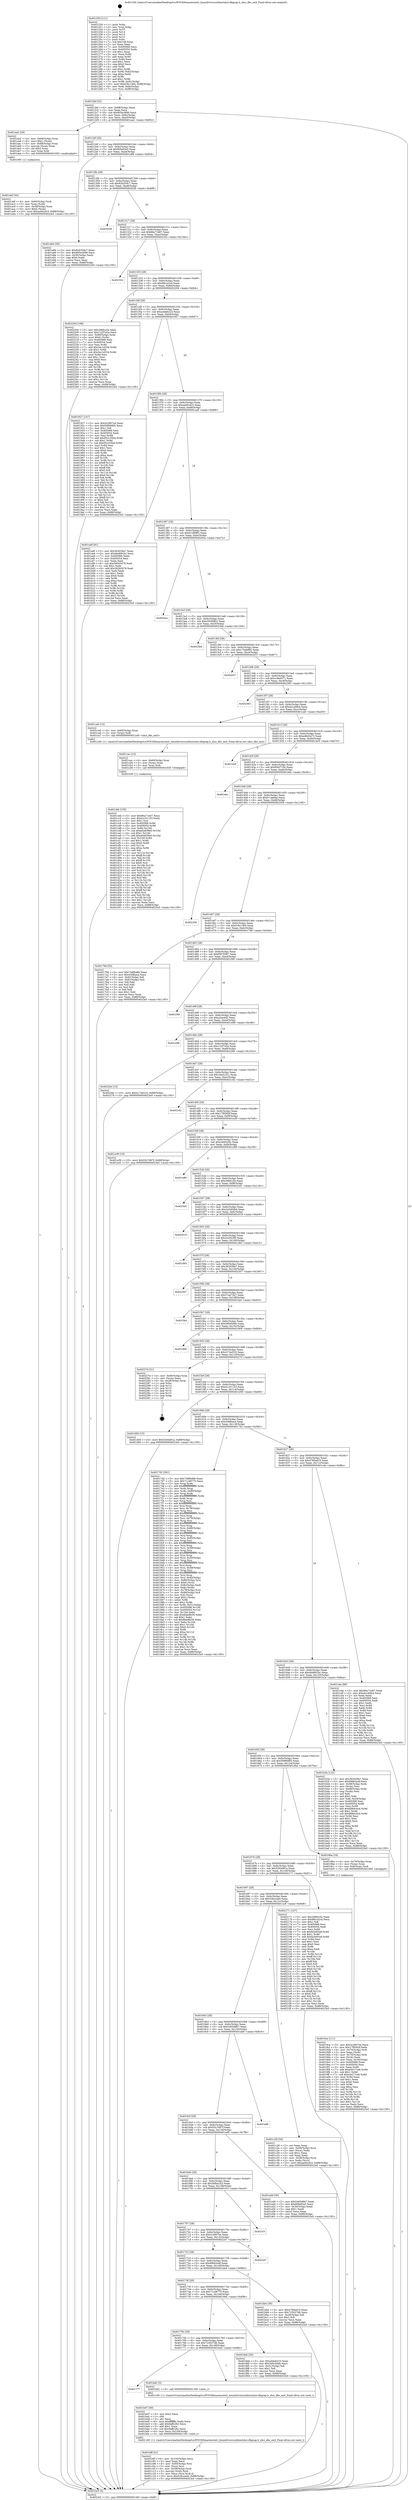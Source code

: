 digraph "0x401250" {
  label = "0x401250 (/mnt/c/Users/mathe/Desktop/tcc/POCII/binaries/extr_linuxdriversusbhostxhci-dbgcap.h_xhci_dbc_exit_Final-ollvm.out::main(0))"
  labelloc = "t"
  node[shape=record]

  Entry [label="",width=0.3,height=0.3,shape=circle,fillcolor=black,style=filled]
  "0x4012bf" [label="{
     0x4012bf [32]\l
     | [instrs]\l
     &nbsp;&nbsp;0x4012bf \<+6\>: mov -0x88(%rbp),%eax\l
     &nbsp;&nbsp;0x4012c5 \<+2\>: mov %eax,%ecx\l
     &nbsp;&nbsp;0x4012c7 \<+6\>: sub $0x805e3699,%ecx\l
     &nbsp;&nbsp;0x4012cd \<+6\>: mov %eax,-0x9c(%rbp)\l
     &nbsp;&nbsp;0x4012d3 \<+6\>: mov %ecx,-0xa0(%rbp)\l
     &nbsp;&nbsp;0x4012d9 \<+6\>: je 0000000000401aa2 \<main+0x852\>\l
  }"]
  "0x401aa2" [label="{
     0x401aa2 [29]\l
     | [instrs]\l
     &nbsp;&nbsp;0x401aa2 \<+4\>: mov -0x68(%rbp),%rax\l
     &nbsp;&nbsp;0x401aa6 \<+6\>: movl $0x1,(%rax)\l
     &nbsp;&nbsp;0x401aac \<+4\>: mov -0x68(%rbp),%rax\l
     &nbsp;&nbsp;0x401ab0 \<+3\>: movslq (%rax),%rax\l
     &nbsp;&nbsp;0x401ab3 \<+4\>: shl $0x2,%rax\l
     &nbsp;&nbsp;0x401ab7 \<+3\>: mov %rax,%rdi\l
     &nbsp;&nbsp;0x401aba \<+5\>: call 0000000000401050 \<malloc@plt\>\l
     | [calls]\l
     &nbsp;&nbsp;0x401050 \{1\} (unknown)\l
  }"]
  "0x4012df" [label="{
     0x4012df [28]\l
     | [instrs]\l
     &nbsp;&nbsp;0x4012df \<+5\>: jmp 00000000004012e4 \<main+0x94\>\l
     &nbsp;&nbsp;0x4012e4 \<+6\>: mov -0x9c(%rbp),%eax\l
     &nbsp;&nbsp;0x4012ea \<+5\>: sub $0x80fa82a5,%eax\l
     &nbsp;&nbsp;0x4012ef \<+6\>: mov %eax,-0xa4(%rbp)\l
     &nbsp;&nbsp;0x4012f5 \<+6\>: je 0000000000401a84 \<main+0x834\>\l
  }"]
  Exit [label="",width=0.3,height=0.3,shape=circle,fillcolor=black,style=filled,peripheries=2]
  "0x401a84" [label="{
     0x401a84 [30]\l
     | [instrs]\l
     &nbsp;&nbsp;0x401a84 \<+5\>: mov $0x82b354c7,%eax\l
     &nbsp;&nbsp;0x401a89 \<+5\>: mov $0x805e3699,%ecx\l
     &nbsp;&nbsp;0x401a8e \<+3\>: mov -0x30(%rbp),%edx\l
     &nbsp;&nbsp;0x401a91 \<+3\>: cmp $0x0,%edx\l
     &nbsp;&nbsp;0x401a94 \<+3\>: cmove %ecx,%eax\l
     &nbsp;&nbsp;0x401a97 \<+6\>: mov %eax,-0x88(%rbp)\l
     &nbsp;&nbsp;0x401a9d \<+5\>: jmp 00000000004023e5 \<main+0x1195\>\l
  }"]
  "0x4012fb" [label="{
     0x4012fb [28]\l
     | [instrs]\l
     &nbsp;&nbsp;0x4012fb \<+5\>: jmp 0000000000401300 \<main+0xb0\>\l
     &nbsp;&nbsp;0x401300 \<+6\>: mov -0x9c(%rbp),%eax\l
     &nbsp;&nbsp;0x401306 \<+5\>: sub $0x82b354c7,%eax\l
     &nbsp;&nbsp;0x40130b \<+6\>: mov %eax,-0xa8(%rbp)\l
     &nbsp;&nbsp;0x401311 \<+6\>: je 0000000000402028 \<main+0xdd8\>\l
  }"]
  "0x401cbb" [label="{
     0x401cbb [155]\l
     | [instrs]\l
     &nbsp;&nbsp;0x401cbb \<+5\>: mov $0x86a71b67,%ecx\l
     &nbsp;&nbsp;0x401cc0 \<+5\>: mov $0x41c51153,%edx\l
     &nbsp;&nbsp;0x401cc5 \<+3\>: mov $0x1,%sil\l
     &nbsp;&nbsp;0x401cc8 \<+8\>: mov 0x405068,%r8d\l
     &nbsp;&nbsp;0x401cd0 \<+8\>: mov 0x405054,%r9d\l
     &nbsp;&nbsp;0x401cd8 \<+3\>: mov %r8d,%r10d\l
     &nbsp;&nbsp;0x401cdb \<+7\>: sub $0xa0a839e0,%r10d\l
     &nbsp;&nbsp;0x401ce2 \<+4\>: sub $0x1,%r10d\l
     &nbsp;&nbsp;0x401ce6 \<+7\>: add $0xa0a839e0,%r10d\l
     &nbsp;&nbsp;0x401ced \<+4\>: imul %r10d,%r8d\l
     &nbsp;&nbsp;0x401cf1 \<+4\>: and $0x1,%r8d\l
     &nbsp;&nbsp;0x401cf5 \<+4\>: cmp $0x0,%r8d\l
     &nbsp;&nbsp;0x401cf9 \<+4\>: sete %r11b\l
     &nbsp;&nbsp;0x401cfd \<+4\>: cmp $0xa,%r9d\l
     &nbsp;&nbsp;0x401d01 \<+3\>: setl %bl\l
     &nbsp;&nbsp;0x401d04 \<+3\>: mov %r11b,%r14b\l
     &nbsp;&nbsp;0x401d07 \<+4\>: xor $0xff,%r14b\l
     &nbsp;&nbsp;0x401d0b \<+3\>: mov %bl,%r15b\l
     &nbsp;&nbsp;0x401d0e \<+4\>: xor $0xff,%r15b\l
     &nbsp;&nbsp;0x401d12 \<+4\>: xor $0x0,%sil\l
     &nbsp;&nbsp;0x401d16 \<+3\>: mov %r14b,%r12b\l
     &nbsp;&nbsp;0x401d19 \<+4\>: and $0x0,%r12b\l
     &nbsp;&nbsp;0x401d1d \<+3\>: and %sil,%r11b\l
     &nbsp;&nbsp;0x401d20 \<+3\>: mov %r15b,%r13b\l
     &nbsp;&nbsp;0x401d23 \<+4\>: and $0x0,%r13b\l
     &nbsp;&nbsp;0x401d27 \<+3\>: and %sil,%bl\l
     &nbsp;&nbsp;0x401d2a \<+3\>: or %r11b,%r12b\l
     &nbsp;&nbsp;0x401d2d \<+3\>: or %bl,%r13b\l
     &nbsp;&nbsp;0x401d30 \<+3\>: xor %r13b,%r12b\l
     &nbsp;&nbsp;0x401d33 \<+3\>: or %r15b,%r14b\l
     &nbsp;&nbsp;0x401d36 \<+4\>: xor $0xff,%r14b\l
     &nbsp;&nbsp;0x401d3a \<+4\>: or $0x0,%sil\l
     &nbsp;&nbsp;0x401d3e \<+3\>: and %sil,%r14b\l
     &nbsp;&nbsp;0x401d41 \<+3\>: or %r14b,%r12b\l
     &nbsp;&nbsp;0x401d44 \<+4\>: test $0x1,%r12b\l
     &nbsp;&nbsp;0x401d48 \<+3\>: cmovne %edx,%ecx\l
     &nbsp;&nbsp;0x401d4b \<+6\>: mov %ecx,-0x88(%rbp)\l
     &nbsp;&nbsp;0x401d51 \<+5\>: jmp 00000000004023e5 \<main+0x1195\>\l
  }"]
  "0x402028" [label="{
     0x402028\l
  }", style=dashed]
  "0x401317" [label="{
     0x401317 [28]\l
     | [instrs]\l
     &nbsp;&nbsp;0x401317 \<+5\>: jmp 000000000040131c \<main+0xcc\>\l
     &nbsp;&nbsp;0x40131c \<+6\>: mov -0x9c(%rbp),%eax\l
     &nbsp;&nbsp;0x401322 \<+5\>: sub $0x86a71b67,%eax\l
     &nbsp;&nbsp;0x401327 \<+6\>: mov %eax,-0xac(%rbp)\l
     &nbsp;&nbsp;0x40132d \<+6\>: je 000000000040232c \<main+0x10dc\>\l
  }"]
  "0x401cac" [label="{
     0x401cac [15]\l
     | [instrs]\l
     &nbsp;&nbsp;0x401cac \<+4\>: mov -0x60(%rbp),%rax\l
     &nbsp;&nbsp;0x401cb0 \<+3\>: mov (%rax),%rax\l
     &nbsp;&nbsp;0x401cb3 \<+3\>: mov %rax,%rdi\l
     &nbsp;&nbsp;0x401cb6 \<+5\>: call 0000000000401030 \<free@plt\>\l
     | [calls]\l
     &nbsp;&nbsp;0x401030 \{1\} (unknown)\l
  }"]
  "0x40232c" [label="{
     0x40232c\l
  }", style=dashed]
  "0x401333" [label="{
     0x401333 [28]\l
     | [instrs]\l
     &nbsp;&nbsp;0x401333 \<+5\>: jmp 0000000000401338 \<main+0xe8\>\l
     &nbsp;&nbsp;0x401338 \<+6\>: mov -0x9c(%rbp),%eax\l
     &nbsp;&nbsp;0x40133e \<+5\>: sub $0x9fe1e2cd,%eax\l
     &nbsp;&nbsp;0x401343 \<+6\>: mov %eax,-0xb0(%rbp)\l
     &nbsp;&nbsp;0x401349 \<+6\>: je 0000000000402204 \<main+0xfb4\>\l
  }"]
  "0x401bff" [label="{
     0x401bff [41]\l
     | [instrs]\l
     &nbsp;&nbsp;0x401bff \<+6\>: mov -0x150(%rbp),%ecx\l
     &nbsp;&nbsp;0x401c05 \<+3\>: imul %eax,%ecx\l
     &nbsp;&nbsp;0x401c08 \<+4\>: mov -0x60(%rbp),%rsi\l
     &nbsp;&nbsp;0x401c0c \<+3\>: mov (%rsi),%rsi\l
     &nbsp;&nbsp;0x401c0f \<+4\>: mov -0x58(%rbp),%rdi\l
     &nbsp;&nbsp;0x401c13 \<+3\>: movslq (%rdi),%rdi\l
     &nbsp;&nbsp;0x401c16 \<+3\>: mov %ecx,(%rsi,%rdi,4)\l
     &nbsp;&nbsp;0x401c19 \<+10\>: movl $0x526cca44,-0x88(%rbp)\l
     &nbsp;&nbsp;0x401c23 \<+5\>: jmp 00000000004023e5 \<main+0x1195\>\l
  }"]
  "0x402204" [label="{
     0x402204 [106]\l
     | [instrs]\l
     &nbsp;&nbsp;0x402204 \<+5\>: mov $0x296fcc5e,%eax\l
     &nbsp;&nbsp;0x402209 \<+5\>: mov $0x122f7d2e,%ecx\l
     &nbsp;&nbsp;0x40220e \<+4\>: mov -0x80(%rbp),%rdx\l
     &nbsp;&nbsp;0x402212 \<+6\>: movl $0x0,(%rdx)\l
     &nbsp;&nbsp;0x402218 \<+7\>: mov 0x405068,%esi\l
     &nbsp;&nbsp;0x40221f \<+7\>: mov 0x405054,%edi\l
     &nbsp;&nbsp;0x402226 \<+3\>: mov %esi,%r8d\l
     &nbsp;&nbsp;0x402229 \<+7\>: add $0x3ec1d334,%r8d\l
     &nbsp;&nbsp;0x402230 \<+4\>: sub $0x1,%r8d\l
     &nbsp;&nbsp;0x402234 \<+7\>: sub $0x3ec1d334,%r8d\l
     &nbsp;&nbsp;0x40223b \<+4\>: imul %r8d,%esi\l
     &nbsp;&nbsp;0x40223f \<+3\>: and $0x1,%esi\l
     &nbsp;&nbsp;0x402242 \<+3\>: cmp $0x0,%esi\l
     &nbsp;&nbsp;0x402245 \<+4\>: sete %r9b\l
     &nbsp;&nbsp;0x402249 \<+3\>: cmp $0xa,%edi\l
     &nbsp;&nbsp;0x40224c \<+4\>: setl %r10b\l
     &nbsp;&nbsp;0x402250 \<+3\>: mov %r9b,%r11b\l
     &nbsp;&nbsp;0x402253 \<+3\>: and %r10b,%r11b\l
     &nbsp;&nbsp;0x402256 \<+3\>: xor %r10b,%r9b\l
     &nbsp;&nbsp;0x402259 \<+3\>: or %r9b,%r11b\l
     &nbsp;&nbsp;0x40225c \<+4\>: test $0x1,%r11b\l
     &nbsp;&nbsp;0x402260 \<+3\>: cmovne %ecx,%eax\l
     &nbsp;&nbsp;0x402263 \<+6\>: mov %eax,-0x88(%rbp)\l
     &nbsp;&nbsp;0x402269 \<+5\>: jmp 00000000004023e5 \<main+0x1195\>\l
  }"]
  "0x40134f" [label="{
     0x40134f [28]\l
     | [instrs]\l
     &nbsp;&nbsp;0x40134f \<+5\>: jmp 0000000000401354 \<main+0x104\>\l
     &nbsp;&nbsp;0x401354 \<+6\>: mov -0x9c(%rbp),%eax\l
     &nbsp;&nbsp;0x40135a \<+5\>: sub $0xa4deb223,%eax\l
     &nbsp;&nbsp;0x40135f \<+6\>: mov %eax,-0xb4(%rbp)\l
     &nbsp;&nbsp;0x401365 \<+6\>: je 0000000000401927 \<main+0x6d7\>\l
  }"]
  "0x401bd7" [label="{
     0x401bd7 [40]\l
     | [instrs]\l
     &nbsp;&nbsp;0x401bd7 \<+5\>: mov $0x2,%ecx\l
     &nbsp;&nbsp;0x401bdc \<+1\>: cltd\l
     &nbsp;&nbsp;0x401bdd \<+2\>: idiv %ecx\l
     &nbsp;&nbsp;0x401bdf \<+6\>: imul $0xfffffffe,%edx,%ecx\l
     &nbsp;&nbsp;0x401be5 \<+6\>: add $0x9affc262,%ecx\l
     &nbsp;&nbsp;0x401beb \<+3\>: add $0x1,%ecx\l
     &nbsp;&nbsp;0x401bee \<+6\>: sub $0x9affc262,%ecx\l
     &nbsp;&nbsp;0x401bf4 \<+6\>: mov %ecx,-0x150(%rbp)\l
     &nbsp;&nbsp;0x401bfa \<+5\>: call 0000000000401160 \<next_i\>\l
     | [calls]\l
     &nbsp;&nbsp;0x401160 \{1\} (/mnt/c/Users/mathe/Desktop/tcc/POCII/binaries/extr_linuxdriversusbhostxhci-dbgcap.h_xhci_dbc_exit_Final-ollvm.out::next_i)\l
  }"]
  "0x401927" [label="{
     0x401927 [147]\l
     | [instrs]\l
     &nbsp;&nbsp;0x401927 \<+5\>: mov $0x5c2807ee,%eax\l
     &nbsp;&nbsp;0x40192c \<+5\>: mov $0x50890f05,%ecx\l
     &nbsp;&nbsp;0x401931 \<+2\>: mov $0x1,%dl\l
     &nbsp;&nbsp;0x401933 \<+7\>: mov 0x405068,%esi\l
     &nbsp;&nbsp;0x40193a \<+7\>: mov 0x405054,%edi\l
     &nbsp;&nbsp;0x401941 \<+3\>: mov %esi,%r8d\l
     &nbsp;&nbsp;0x401944 \<+7\>: add $0x952c35bd,%r8d\l
     &nbsp;&nbsp;0x40194b \<+4\>: sub $0x1,%r8d\l
     &nbsp;&nbsp;0x40194f \<+7\>: sub $0x952c35bd,%r8d\l
     &nbsp;&nbsp;0x401956 \<+4\>: imul %r8d,%esi\l
     &nbsp;&nbsp;0x40195a \<+3\>: and $0x1,%esi\l
     &nbsp;&nbsp;0x40195d \<+3\>: cmp $0x0,%esi\l
     &nbsp;&nbsp;0x401960 \<+4\>: sete %r9b\l
     &nbsp;&nbsp;0x401964 \<+3\>: cmp $0xa,%edi\l
     &nbsp;&nbsp;0x401967 \<+4\>: setl %r10b\l
     &nbsp;&nbsp;0x40196b \<+3\>: mov %r9b,%r11b\l
     &nbsp;&nbsp;0x40196e \<+4\>: xor $0xff,%r11b\l
     &nbsp;&nbsp;0x401972 \<+3\>: mov %r10b,%bl\l
     &nbsp;&nbsp;0x401975 \<+3\>: xor $0xff,%bl\l
     &nbsp;&nbsp;0x401978 \<+3\>: xor $0x0,%dl\l
     &nbsp;&nbsp;0x40197b \<+3\>: mov %r11b,%r14b\l
     &nbsp;&nbsp;0x40197e \<+4\>: and $0x0,%r14b\l
     &nbsp;&nbsp;0x401982 \<+3\>: and %dl,%r9b\l
     &nbsp;&nbsp;0x401985 \<+3\>: mov %bl,%r15b\l
     &nbsp;&nbsp;0x401988 \<+4\>: and $0x0,%r15b\l
     &nbsp;&nbsp;0x40198c \<+3\>: and %dl,%r10b\l
     &nbsp;&nbsp;0x40198f \<+3\>: or %r9b,%r14b\l
     &nbsp;&nbsp;0x401992 \<+3\>: or %r10b,%r15b\l
     &nbsp;&nbsp;0x401995 \<+3\>: xor %r15b,%r14b\l
     &nbsp;&nbsp;0x401998 \<+3\>: or %bl,%r11b\l
     &nbsp;&nbsp;0x40199b \<+4\>: xor $0xff,%r11b\l
     &nbsp;&nbsp;0x40199f \<+3\>: or $0x0,%dl\l
     &nbsp;&nbsp;0x4019a2 \<+3\>: and %dl,%r11b\l
     &nbsp;&nbsp;0x4019a5 \<+3\>: or %r11b,%r14b\l
     &nbsp;&nbsp;0x4019a8 \<+4\>: test $0x1,%r14b\l
     &nbsp;&nbsp;0x4019ac \<+3\>: cmovne %ecx,%eax\l
     &nbsp;&nbsp;0x4019af \<+6\>: mov %eax,-0x88(%rbp)\l
     &nbsp;&nbsp;0x4019b5 \<+5\>: jmp 00000000004023e5 \<main+0x1195\>\l
  }"]
  "0x40136b" [label="{
     0x40136b [28]\l
     | [instrs]\l
     &nbsp;&nbsp;0x40136b \<+5\>: jmp 0000000000401370 \<main+0x120\>\l
     &nbsp;&nbsp;0x401370 \<+6\>: mov -0x9c(%rbp),%eax\l
     &nbsp;&nbsp;0x401376 \<+5\>: sub $0xaa00cdc3,%eax\l
     &nbsp;&nbsp;0x40137b \<+6\>: mov %eax,-0xb8(%rbp)\l
     &nbsp;&nbsp;0x401381 \<+6\>: je 0000000000401adf \<main+0x88f\>\l
  }"]
  "0x401777" [label="{
     0x401777\l
  }", style=dashed]
  "0x401adf" [label="{
     0x401adf [91]\l
     | [instrs]\l
     &nbsp;&nbsp;0x401adf \<+5\>: mov $0x363039a7,%eax\l
     &nbsp;&nbsp;0x401ae4 \<+5\>: mov $0x4bd681bc,%ecx\l
     &nbsp;&nbsp;0x401ae9 \<+7\>: mov 0x405068,%edx\l
     &nbsp;&nbsp;0x401af0 \<+7\>: mov 0x405054,%esi\l
     &nbsp;&nbsp;0x401af7 \<+2\>: mov %edx,%edi\l
     &nbsp;&nbsp;0x401af9 \<+6\>: sub $0x582b5478,%edi\l
     &nbsp;&nbsp;0x401aff \<+3\>: sub $0x1,%edi\l
     &nbsp;&nbsp;0x401b02 \<+6\>: add $0x582b5478,%edi\l
     &nbsp;&nbsp;0x401b08 \<+3\>: imul %edi,%edx\l
     &nbsp;&nbsp;0x401b0b \<+3\>: and $0x1,%edx\l
     &nbsp;&nbsp;0x401b0e \<+3\>: cmp $0x0,%edx\l
     &nbsp;&nbsp;0x401b11 \<+4\>: sete %r8b\l
     &nbsp;&nbsp;0x401b15 \<+3\>: cmp $0xa,%esi\l
     &nbsp;&nbsp;0x401b18 \<+4\>: setl %r9b\l
     &nbsp;&nbsp;0x401b1c \<+3\>: mov %r8b,%r10b\l
     &nbsp;&nbsp;0x401b1f \<+3\>: and %r9b,%r10b\l
     &nbsp;&nbsp;0x401b22 \<+3\>: xor %r9b,%r8b\l
     &nbsp;&nbsp;0x401b25 \<+3\>: or %r8b,%r10b\l
     &nbsp;&nbsp;0x401b28 \<+4\>: test $0x1,%r10b\l
     &nbsp;&nbsp;0x401b2c \<+3\>: cmovne %ecx,%eax\l
     &nbsp;&nbsp;0x401b2f \<+6\>: mov %eax,-0x88(%rbp)\l
     &nbsp;&nbsp;0x401b35 \<+5\>: jmp 00000000004023e5 \<main+0x1195\>\l
  }"]
  "0x401387" [label="{
     0x401387 [28]\l
     | [instrs]\l
     &nbsp;&nbsp;0x401387 \<+5\>: jmp 000000000040138c \<main+0x13c\>\l
     &nbsp;&nbsp;0x40138c \<+6\>: mov -0x9c(%rbp),%eax\l
     &nbsp;&nbsp;0x401392 \<+5\>: sub $0xb12f89f2,%eax\l
     &nbsp;&nbsp;0x401397 \<+6\>: mov %eax,-0xbc(%rbp)\l
     &nbsp;&nbsp;0x40139d \<+6\>: je 00000000004020ca \<main+0xe7a\>\l
  }"]
  "0x401bd2" [label="{
     0x401bd2 [5]\l
     | [instrs]\l
     &nbsp;&nbsp;0x401bd2 \<+5\>: call 0000000000401160 \<next_i\>\l
     | [calls]\l
     &nbsp;&nbsp;0x401160 \{1\} (/mnt/c/Users/mathe/Desktop/tcc/POCII/binaries/extr_linuxdriversusbhostxhci-dbgcap.h_xhci_dbc_exit_Final-ollvm.out::next_i)\l
  }"]
  "0x4020ca" [label="{
     0x4020ca\l
  }", style=dashed]
  "0x4013a3" [label="{
     0x4013a3 [28]\l
     | [instrs]\l
     &nbsp;&nbsp;0x4013a3 \<+5\>: jmp 00000000004013a8 \<main+0x158\>\l
     &nbsp;&nbsp;0x4013a8 \<+6\>: mov -0x9c(%rbp),%eax\l
     &nbsp;&nbsp;0x4013ae \<+5\>: sub $0xc55568b2,%eax\l
     &nbsp;&nbsp;0x4013b3 \<+6\>: mov %eax,-0xc0(%rbp)\l
     &nbsp;&nbsp;0x4013b9 \<+6\>: je 00000000004023bd \<main+0x116d\>\l
  }"]
  "0x401abf" [label="{
     0x401abf [32]\l
     | [instrs]\l
     &nbsp;&nbsp;0x401abf \<+4\>: mov -0x60(%rbp),%rdi\l
     &nbsp;&nbsp;0x401ac3 \<+3\>: mov %rax,(%rdi)\l
     &nbsp;&nbsp;0x401ac6 \<+4\>: mov -0x58(%rbp),%rax\l
     &nbsp;&nbsp;0x401aca \<+6\>: movl $0x0,(%rax)\l
     &nbsp;&nbsp;0x401ad0 \<+10\>: movl $0xaa00cdc3,-0x88(%rbp)\l
     &nbsp;&nbsp;0x401ada \<+5\>: jmp 00000000004023e5 \<main+0x1195\>\l
  }"]
  "0x4023bd" [label="{
     0x4023bd\l
  }", style=dashed]
  "0x4013bf" [label="{
     0x4013bf [28]\l
     | [instrs]\l
     &nbsp;&nbsp;0x4013bf \<+5\>: jmp 00000000004013c4 \<main+0x174\>\l
     &nbsp;&nbsp;0x4013c4 \<+6\>: mov -0x9c(%rbp),%eax\l
     &nbsp;&nbsp;0x4013ca \<+5\>: sub $0xc70eb892,%eax\l
     &nbsp;&nbsp;0x4013cf \<+6\>: mov %eax,-0xc4(%rbp)\l
     &nbsp;&nbsp;0x4013d5 \<+6\>: je 0000000000402037 \<main+0xde7\>\l
  }"]
  "0x4019ca" [label="{
     0x4019ca [111]\l
     | [instrs]\l
     &nbsp;&nbsp;0x4019ca \<+5\>: mov $0x5c2807ee,%ecx\l
     &nbsp;&nbsp;0x4019cf \<+5\>: mov $0x17f9583f,%edx\l
     &nbsp;&nbsp;0x4019d4 \<+4\>: mov -0x70(%rbp),%rdi\l
     &nbsp;&nbsp;0x4019d8 \<+2\>: mov %eax,(%rdi)\l
     &nbsp;&nbsp;0x4019da \<+4\>: mov -0x70(%rbp),%rdi\l
     &nbsp;&nbsp;0x4019de \<+2\>: mov (%rdi),%eax\l
     &nbsp;&nbsp;0x4019e0 \<+3\>: mov %eax,-0x30(%rbp)\l
     &nbsp;&nbsp;0x4019e3 \<+7\>: mov 0x405068,%eax\l
     &nbsp;&nbsp;0x4019ea \<+7\>: mov 0x405054,%esi\l
     &nbsp;&nbsp;0x4019f1 \<+3\>: mov %eax,%r8d\l
     &nbsp;&nbsp;0x4019f4 \<+7\>: add $0xe4417ca6,%r8d\l
     &nbsp;&nbsp;0x4019fb \<+4\>: sub $0x1,%r8d\l
     &nbsp;&nbsp;0x4019ff \<+7\>: sub $0xe4417ca6,%r8d\l
     &nbsp;&nbsp;0x401a06 \<+4\>: imul %r8d,%eax\l
     &nbsp;&nbsp;0x401a0a \<+3\>: and $0x1,%eax\l
     &nbsp;&nbsp;0x401a0d \<+3\>: cmp $0x0,%eax\l
     &nbsp;&nbsp;0x401a10 \<+4\>: sete %r9b\l
     &nbsp;&nbsp;0x401a14 \<+3\>: cmp $0xa,%esi\l
     &nbsp;&nbsp;0x401a17 \<+4\>: setl %r10b\l
     &nbsp;&nbsp;0x401a1b \<+3\>: mov %r9b,%r11b\l
     &nbsp;&nbsp;0x401a1e \<+3\>: and %r10b,%r11b\l
     &nbsp;&nbsp;0x401a21 \<+3\>: xor %r10b,%r9b\l
     &nbsp;&nbsp;0x401a24 \<+3\>: or %r9b,%r11b\l
     &nbsp;&nbsp;0x401a27 \<+4\>: test $0x1,%r11b\l
     &nbsp;&nbsp;0x401a2b \<+3\>: cmovne %edx,%ecx\l
     &nbsp;&nbsp;0x401a2e \<+6\>: mov %ecx,-0x88(%rbp)\l
     &nbsp;&nbsp;0x401a34 \<+5\>: jmp 00000000004023e5 \<main+0x1195\>\l
  }"]
  "0x402037" [label="{
     0x402037\l
  }", style=dashed]
  "0x4013db" [label="{
     0x4013db [28]\l
     | [instrs]\l
     &nbsp;&nbsp;0x4013db \<+5\>: jmp 00000000004013e0 \<main+0x190\>\l
     &nbsp;&nbsp;0x4013e0 \<+6\>: mov -0x9c(%rbp),%eax\l
     &nbsp;&nbsp;0x4013e6 \<+5\>: sub $0xcc9eb571,%eax\l
     &nbsp;&nbsp;0x4013eb \<+6\>: mov %eax,-0xc8(%rbp)\l
     &nbsp;&nbsp;0x4013f1 \<+6\>: je 0000000000402393 \<main+0x1143\>\l
  }"]
  "0x40175b" [label="{
     0x40175b [28]\l
     | [instrs]\l
     &nbsp;&nbsp;0x40175b \<+5\>: jmp 0000000000401760 \<main+0x510\>\l
     &nbsp;&nbsp;0x401760 \<+6\>: mov -0x9c(%rbp),%eax\l
     &nbsp;&nbsp;0x401766 \<+5\>: sub $0x723037d6,%eax\l
     &nbsp;&nbsp;0x40176b \<+6\>: mov %eax,-0x148(%rbp)\l
     &nbsp;&nbsp;0x401771 \<+6\>: je 0000000000401bd2 \<main+0x982\>\l
  }"]
  "0x402393" [label="{
     0x402393\l
  }", style=dashed]
  "0x4013f7" [label="{
     0x4013f7 [28]\l
     | [instrs]\l
     &nbsp;&nbsp;0x4013f7 \<+5\>: jmp 00000000004013fc \<main+0x1ac\>\l
     &nbsp;&nbsp;0x4013fc \<+6\>: mov -0x9c(%rbp),%eax\l
     &nbsp;&nbsp;0x401402 \<+5\>: sub $0xeb1af4b4,%eax\l
     &nbsp;&nbsp;0x401407 \<+6\>: mov %eax,-0xcc(%rbp)\l
     &nbsp;&nbsp;0x40140d \<+6\>: je 0000000000401ca0 \<main+0xa50\>\l
  }"]
  "0x4018eb" [label="{
     0x4018eb [30]\l
     | [instrs]\l
     &nbsp;&nbsp;0x4018eb \<+5\>: mov $0xa4deb223,%eax\l
     &nbsp;&nbsp;0x4018f0 \<+5\>: mov $0x3d0c0d4b,%ecx\l
     &nbsp;&nbsp;0x4018f5 \<+3\>: mov -0x31(%rbp),%dl\l
     &nbsp;&nbsp;0x4018f8 \<+3\>: test $0x1,%dl\l
     &nbsp;&nbsp;0x4018fb \<+3\>: cmovne %ecx,%eax\l
     &nbsp;&nbsp;0x4018fe \<+6\>: mov %eax,-0x88(%rbp)\l
     &nbsp;&nbsp;0x401904 \<+5\>: jmp 00000000004023e5 \<main+0x1195\>\l
  }"]
  "0x401ca0" [label="{
     0x401ca0 [12]\l
     | [instrs]\l
     &nbsp;&nbsp;0x401ca0 \<+4\>: mov -0x60(%rbp),%rax\l
     &nbsp;&nbsp;0x401ca4 \<+3\>: mov (%rax),%rdi\l
     &nbsp;&nbsp;0x401ca7 \<+5\>: call 0000000000401240 \<xhci_dbc_exit\>\l
     | [calls]\l
     &nbsp;&nbsp;0x401240 \{1\} (/mnt/c/Users/mathe/Desktop/tcc/POCII/binaries/extr_linuxdriversusbhostxhci-dbgcap.h_xhci_dbc_exit_Final-ollvm.out::xhci_dbc_exit)\l
  }"]
  "0x401413" [label="{
     0x401413 [28]\l
     | [instrs]\l
     &nbsp;&nbsp;0x401413 \<+5\>: jmp 0000000000401418 \<main+0x1c8\>\l
     &nbsp;&nbsp;0x401418 \<+6\>: mov -0x9c(%rbp),%eax\l
     &nbsp;&nbsp;0x40141e \<+5\>: sub $0xed6d3a73,%eax\l
     &nbsp;&nbsp;0x401423 \<+6\>: mov %eax,-0xd0(%rbp)\l
     &nbsp;&nbsp;0x401429 \<+6\>: je 0000000000401dc0 \<main+0xb70\>\l
  }"]
  "0x40173f" [label="{
     0x40173f [28]\l
     | [instrs]\l
     &nbsp;&nbsp;0x40173f \<+5\>: jmp 0000000000401744 \<main+0x4f4\>\l
     &nbsp;&nbsp;0x401744 \<+6\>: mov -0x9c(%rbp),%eax\l
     &nbsp;&nbsp;0x40174a \<+5\>: sub $0x71c48770,%eax\l
     &nbsp;&nbsp;0x40174f \<+6\>: mov %eax,-0x144(%rbp)\l
     &nbsp;&nbsp;0x401755 \<+6\>: je 00000000004018eb \<main+0x69b\>\l
  }"]
  "0x401dc0" [label="{
     0x401dc0\l
  }", style=dashed]
  "0x40142f" [label="{
     0x40142f [28]\l
     | [instrs]\l
     &nbsp;&nbsp;0x40142f \<+5\>: jmp 0000000000401434 \<main+0x1e4\>\l
     &nbsp;&nbsp;0x401434 \<+6\>: mov -0x9c(%rbp),%eax\l
     &nbsp;&nbsp;0x40143a \<+5\>: sub $0xf040719c,%eax\l
     &nbsp;&nbsp;0x40143f \<+6\>: mov %eax,-0xd4(%rbp)\l
     &nbsp;&nbsp;0x401445 \<+6\>: je 0000000000401ebc \<main+0xc6c\>\l
  }"]
  "0x401bb4" [label="{
     0x401bb4 [30]\l
     | [instrs]\l
     &nbsp;&nbsp;0x401bb4 \<+5\>: mov $0x4780ad19,%eax\l
     &nbsp;&nbsp;0x401bb9 \<+5\>: mov $0x723037d6,%ecx\l
     &nbsp;&nbsp;0x401bbe \<+3\>: mov -0x29(%rbp),%dl\l
     &nbsp;&nbsp;0x401bc1 \<+3\>: test $0x1,%dl\l
     &nbsp;&nbsp;0x401bc4 \<+3\>: cmovne %ecx,%eax\l
     &nbsp;&nbsp;0x401bc7 \<+6\>: mov %eax,-0x88(%rbp)\l
     &nbsp;&nbsp;0x401bcd \<+5\>: jmp 00000000004023e5 \<main+0x1195\>\l
  }"]
  "0x401ebc" [label="{
     0x401ebc\l
  }", style=dashed]
  "0x40144b" [label="{
     0x40144b [28]\l
     | [instrs]\l
     &nbsp;&nbsp;0x40144b \<+5\>: jmp 0000000000401450 \<main+0x200\>\l
     &nbsp;&nbsp;0x401450 \<+6\>: mov -0x9c(%rbp),%eax\l
     &nbsp;&nbsp;0x401456 \<+5\>: sub $0xf11ae8ea,%eax\l
     &nbsp;&nbsp;0x40145b \<+6\>: mov %eax,-0xd8(%rbp)\l
     &nbsp;&nbsp;0x401461 \<+6\>: je 0000000000402356 \<main+0x1106\>\l
  }"]
  "0x401723" [label="{
     0x401723 [28]\l
     | [instrs]\l
     &nbsp;&nbsp;0x401723 \<+5\>: jmp 0000000000401728 \<main+0x4d8\>\l
     &nbsp;&nbsp;0x401728 \<+6\>: mov -0x9c(%rbp),%eax\l
     &nbsp;&nbsp;0x40172e \<+5\>: sub $0x69662a4f,%eax\l
     &nbsp;&nbsp;0x401733 \<+6\>: mov %eax,-0x140(%rbp)\l
     &nbsp;&nbsp;0x401739 \<+6\>: je 0000000000401bb4 \<main+0x964\>\l
  }"]
  "0x402356" [label="{
     0x402356\l
  }", style=dashed]
  "0x401467" [label="{
     0x401467 [28]\l
     | [instrs]\l
     &nbsp;&nbsp;0x401467 \<+5\>: jmp 000000000040146c \<main+0x21c\>\l
     &nbsp;&nbsp;0x40146c \<+6\>: mov -0x9c(%rbp),%eax\l
     &nbsp;&nbsp;0x401472 \<+5\>: sub $0xf18c1364,%eax\l
     &nbsp;&nbsp;0x401477 \<+6\>: mov %eax,-0xdc(%rbp)\l
     &nbsp;&nbsp;0x40147d \<+6\>: je 000000000040179d \<main+0x54d\>\l
  }"]
  "0x4022d7" [label="{
     0x4022d7\l
  }", style=dashed]
  "0x40179d" [label="{
     0x40179d [53]\l
     | [instrs]\l
     &nbsp;&nbsp;0x40179d \<+5\>: mov $0x748f6d86,%eax\l
     &nbsp;&nbsp;0x4017a2 \<+5\>: mov $0x436fbaca,%ecx\l
     &nbsp;&nbsp;0x4017a7 \<+6\>: mov -0x82(%rbp),%dl\l
     &nbsp;&nbsp;0x4017ad \<+7\>: mov -0x81(%rbp),%sil\l
     &nbsp;&nbsp;0x4017b4 \<+3\>: mov %dl,%dil\l
     &nbsp;&nbsp;0x4017b7 \<+3\>: and %sil,%dil\l
     &nbsp;&nbsp;0x4017ba \<+3\>: xor %sil,%dl\l
     &nbsp;&nbsp;0x4017bd \<+3\>: or %dl,%dil\l
     &nbsp;&nbsp;0x4017c0 \<+4\>: test $0x1,%dil\l
     &nbsp;&nbsp;0x4017c4 \<+3\>: cmovne %ecx,%eax\l
     &nbsp;&nbsp;0x4017c7 \<+6\>: mov %eax,-0x88(%rbp)\l
     &nbsp;&nbsp;0x4017cd \<+5\>: jmp 00000000004023e5 \<main+0x1195\>\l
  }"]
  "0x401483" [label="{
     0x401483 [28]\l
     | [instrs]\l
     &nbsp;&nbsp;0x401483 \<+5\>: jmp 0000000000401488 \<main+0x238\>\l
     &nbsp;&nbsp;0x401488 \<+6\>: mov -0x9c(%rbp),%eax\l
     &nbsp;&nbsp;0x40148e \<+5\>: sub $0xf5876087,%eax\l
     &nbsp;&nbsp;0x401493 \<+6\>: mov %eax,-0xe0(%rbp)\l
     &nbsp;&nbsp;0x401499 \<+6\>: je 0000000000401f49 \<main+0xcf9\>\l
  }"]
  "0x4023e5" [label="{
     0x4023e5 [5]\l
     | [instrs]\l
     &nbsp;&nbsp;0x4023e5 \<+5\>: jmp 00000000004012bf \<main+0x6f\>\l
  }"]
  "0x401250" [label="{
     0x401250 [111]\l
     | [instrs]\l
     &nbsp;&nbsp;0x401250 \<+1\>: push %rbp\l
     &nbsp;&nbsp;0x401251 \<+3\>: mov %rsp,%rbp\l
     &nbsp;&nbsp;0x401254 \<+2\>: push %r15\l
     &nbsp;&nbsp;0x401256 \<+2\>: push %r14\l
     &nbsp;&nbsp;0x401258 \<+2\>: push %r13\l
     &nbsp;&nbsp;0x40125a \<+2\>: push %r12\l
     &nbsp;&nbsp;0x40125c \<+1\>: push %rbx\l
     &nbsp;&nbsp;0x40125d \<+7\>: sub $0x148,%rsp\l
     &nbsp;&nbsp;0x401264 \<+2\>: xor %eax,%eax\l
     &nbsp;&nbsp;0x401266 \<+7\>: mov 0x405068,%ecx\l
     &nbsp;&nbsp;0x40126d \<+7\>: mov 0x405054,%edx\l
     &nbsp;&nbsp;0x401274 \<+3\>: sub $0x1,%eax\l
     &nbsp;&nbsp;0x401277 \<+3\>: mov %ecx,%r8d\l
     &nbsp;&nbsp;0x40127a \<+3\>: add %eax,%r8d\l
     &nbsp;&nbsp;0x40127d \<+4\>: imul %r8d,%ecx\l
     &nbsp;&nbsp;0x401281 \<+3\>: and $0x1,%ecx\l
     &nbsp;&nbsp;0x401284 \<+3\>: cmp $0x0,%ecx\l
     &nbsp;&nbsp;0x401287 \<+4\>: sete %r9b\l
     &nbsp;&nbsp;0x40128b \<+4\>: and $0x1,%r9b\l
     &nbsp;&nbsp;0x40128f \<+7\>: mov %r9b,-0x82(%rbp)\l
     &nbsp;&nbsp;0x401296 \<+3\>: cmp $0xa,%edx\l
     &nbsp;&nbsp;0x401299 \<+4\>: setl %r9b\l
     &nbsp;&nbsp;0x40129d \<+4\>: and $0x1,%r9b\l
     &nbsp;&nbsp;0x4012a1 \<+7\>: mov %r9b,-0x81(%rbp)\l
     &nbsp;&nbsp;0x4012a8 \<+10\>: movl $0xf18c1364,-0x88(%rbp)\l
     &nbsp;&nbsp;0x4012b2 \<+6\>: mov %edi,-0x8c(%rbp)\l
     &nbsp;&nbsp;0x4012b8 \<+7\>: mov %rsi,-0x98(%rbp)\l
  }"]
  "0x401707" [label="{
     0x401707 [28]\l
     | [instrs]\l
     &nbsp;&nbsp;0x401707 \<+5\>: jmp 000000000040170c \<main+0x4bc\>\l
     &nbsp;&nbsp;0x40170c \<+6\>: mov -0x9c(%rbp),%eax\l
     &nbsp;&nbsp;0x401712 \<+5\>: sub $0x5c2807ee,%eax\l
     &nbsp;&nbsp;0x401717 \<+6\>: mov %eax,-0x13c(%rbp)\l
     &nbsp;&nbsp;0x40171d \<+6\>: je 00000000004022d7 \<main+0x1087\>\l
  }"]
  "0x401f49" [label="{
     0x401f49\l
  }", style=dashed]
  "0x40149f" [label="{
     0x40149f [28]\l
     | [instrs]\l
     &nbsp;&nbsp;0x40149f \<+5\>: jmp 00000000004014a4 \<main+0x254\>\l
     &nbsp;&nbsp;0x4014a4 \<+6\>: mov -0x9c(%rbp),%eax\l
     &nbsp;&nbsp;0x4014aa \<+5\>: sub $0xa2ae4d2,%eax\l
     &nbsp;&nbsp;0x4014af \<+6\>: mov %eax,-0xe4(%rbp)\l
     &nbsp;&nbsp;0x4014b5 \<+6\>: je 0000000000401e98 \<main+0xc48\>\l
  }"]
  "0x401f1f" [label="{
     0x401f1f\l
  }", style=dashed]
  "0x401e98" [label="{
     0x401e98\l
  }", style=dashed]
  "0x4014bb" [label="{
     0x4014bb [28]\l
     | [instrs]\l
     &nbsp;&nbsp;0x4014bb \<+5\>: jmp 00000000004014c0 \<main+0x270\>\l
     &nbsp;&nbsp;0x4014c0 \<+6\>: mov -0x9c(%rbp),%eax\l
     &nbsp;&nbsp;0x4014c6 \<+5\>: sub $0x122f7d2e,%eax\l
     &nbsp;&nbsp;0x4014cb \<+6\>: mov %eax,-0xe8(%rbp)\l
     &nbsp;&nbsp;0x4014d1 \<+6\>: je 000000000040226e \<main+0x101e\>\l
  }"]
  "0x4016eb" [label="{
     0x4016eb [28]\l
     | [instrs]\l
     &nbsp;&nbsp;0x4016eb \<+5\>: jmp 00000000004016f0 \<main+0x4a0\>\l
     &nbsp;&nbsp;0x4016f0 \<+6\>: mov -0x9c(%rbp),%eax\l
     &nbsp;&nbsp;0x4016f6 \<+5\>: sub $0x56fba1b3,%eax\l
     &nbsp;&nbsp;0x4016fb \<+6\>: mov %eax,-0x138(%rbp)\l
     &nbsp;&nbsp;0x401701 \<+6\>: je 0000000000401f1f \<main+0xccf\>\l
  }"]
  "0x40226e" [label="{
     0x40226e [15]\l
     | [instrs]\l
     &nbsp;&nbsp;0x40226e \<+10\>: movl $0x417ee510,-0x88(%rbp)\l
     &nbsp;&nbsp;0x402278 \<+5\>: jmp 00000000004023e5 \<main+0x1195\>\l
  }"]
  "0x4014d7" [label="{
     0x4014d7 [28]\l
     | [instrs]\l
     &nbsp;&nbsp;0x4014d7 \<+5\>: jmp 00000000004014dc \<main+0x28c\>\l
     &nbsp;&nbsp;0x4014dc \<+6\>: mov -0x9c(%rbp),%eax\l
     &nbsp;&nbsp;0x4014e2 \<+5\>: sub $0x16a5c221,%eax\l
     &nbsp;&nbsp;0x4014e7 \<+6\>: mov %eax,-0xec(%rbp)\l
     &nbsp;&nbsp;0x4014ed \<+6\>: je 0000000000402162 \<main+0xf12\>\l
  }"]
  "0x401a48" [label="{
     0x401a48 [30]\l
     | [instrs]\l
     &nbsp;&nbsp;0x401a48 \<+5\>: mov $0x5465d8b7,%eax\l
     &nbsp;&nbsp;0x401a4d \<+5\>: mov $0x80fa82a5,%ecx\l
     &nbsp;&nbsp;0x401a52 \<+3\>: mov -0x30(%rbp),%edx\l
     &nbsp;&nbsp;0x401a55 \<+3\>: cmp $0x1,%edx\l
     &nbsp;&nbsp;0x401a58 \<+3\>: cmovl %ecx,%eax\l
     &nbsp;&nbsp;0x401a5b \<+6\>: mov %eax,-0x88(%rbp)\l
     &nbsp;&nbsp;0x401a61 \<+5\>: jmp 00000000004023e5 \<main+0x1195\>\l
  }"]
  "0x402162" [label="{
     0x402162\l
  }", style=dashed]
  "0x4014f3" [label="{
     0x4014f3 [28]\l
     | [instrs]\l
     &nbsp;&nbsp;0x4014f3 \<+5\>: jmp 00000000004014f8 \<main+0x2a8\>\l
     &nbsp;&nbsp;0x4014f8 \<+6\>: mov -0x9c(%rbp),%eax\l
     &nbsp;&nbsp;0x4014fe \<+5\>: sub $0x17f9583f,%eax\l
     &nbsp;&nbsp;0x401503 \<+6\>: mov %eax,-0xf0(%rbp)\l
     &nbsp;&nbsp;0x401509 \<+6\>: je 0000000000401a39 \<main+0x7e9\>\l
  }"]
  "0x4016cf" [label="{
     0x4016cf [28]\l
     | [instrs]\l
     &nbsp;&nbsp;0x4016cf \<+5\>: jmp 00000000004016d4 \<main+0x484\>\l
     &nbsp;&nbsp;0x4016d4 \<+6\>: mov -0x9c(%rbp),%eax\l
     &nbsp;&nbsp;0x4016da \<+5\>: sub $0x55c7d97f,%eax\l
     &nbsp;&nbsp;0x4016df \<+6\>: mov %eax,-0x134(%rbp)\l
     &nbsp;&nbsp;0x4016e5 \<+6\>: je 0000000000401a48 \<main+0x7f8\>\l
  }"]
  "0x401a39" [label="{
     0x401a39 [15]\l
     | [instrs]\l
     &nbsp;&nbsp;0x401a39 \<+10\>: movl $0x55c7d97f,-0x88(%rbp)\l
     &nbsp;&nbsp;0x401a43 \<+5\>: jmp 00000000004023e5 \<main+0x1195\>\l
  }"]
  "0x40150f" [label="{
     0x40150f [28]\l
     | [instrs]\l
     &nbsp;&nbsp;0x40150f \<+5\>: jmp 0000000000401514 \<main+0x2c4\>\l
     &nbsp;&nbsp;0x401514 \<+6\>: mov -0x9c(%rbp),%eax\l
     &nbsp;&nbsp;0x40151a \<+5\>: sub $0x24d03c8c,%eax\l
     &nbsp;&nbsp;0x40151f \<+6\>: mov %eax,-0xf4(%rbp)\l
     &nbsp;&nbsp;0x401525 \<+6\>: je 0000000000401e89 \<main+0xc39\>\l
  }"]
  "0x401a66" [label="{
     0x401a66\l
  }", style=dashed]
  "0x401e89" [label="{
     0x401e89\l
  }", style=dashed]
  "0x40152b" [label="{
     0x40152b [28]\l
     | [instrs]\l
     &nbsp;&nbsp;0x40152b \<+5\>: jmp 0000000000401530 \<main+0x2e0\>\l
     &nbsp;&nbsp;0x401530 \<+6\>: mov -0x9c(%rbp),%eax\l
     &nbsp;&nbsp;0x401536 \<+5\>: sub $0x296fcc5e,%eax\l
     &nbsp;&nbsp;0x40153b \<+6\>: mov %eax,-0xf8(%rbp)\l
     &nbsp;&nbsp;0x401541 \<+6\>: je 00000000004023d1 \<main+0x1181\>\l
  }"]
  "0x4016b3" [label="{
     0x4016b3 [28]\l
     | [instrs]\l
     &nbsp;&nbsp;0x4016b3 \<+5\>: jmp 00000000004016b8 \<main+0x468\>\l
     &nbsp;&nbsp;0x4016b8 \<+6\>: mov -0x9c(%rbp),%eax\l
     &nbsp;&nbsp;0x4016be \<+5\>: sub $0x5465d8b7,%eax\l
     &nbsp;&nbsp;0x4016c3 \<+6\>: mov %eax,-0x130(%rbp)\l
     &nbsp;&nbsp;0x4016c9 \<+6\>: je 0000000000401a66 \<main+0x816\>\l
  }"]
  "0x4023d1" [label="{
     0x4023d1\l
  }", style=dashed]
  "0x401547" [label="{
     0x401547 [28]\l
     | [instrs]\l
     &nbsp;&nbsp;0x401547 \<+5\>: jmp 000000000040154c \<main+0x2fc\>\l
     &nbsp;&nbsp;0x40154c \<+6\>: mov -0x9c(%rbp),%eax\l
     &nbsp;&nbsp;0x401552 \<+5\>: sub $0x2a5d0db4,%eax\l
     &nbsp;&nbsp;0x401557 \<+6\>: mov %eax,-0xfc(%rbp)\l
     &nbsp;&nbsp;0x40155d \<+6\>: je 0000000000402019 \<main+0xdc9\>\l
  }"]
  "0x401c28" [label="{
     0x401c28 [34]\l
     | [instrs]\l
     &nbsp;&nbsp;0x401c28 \<+2\>: xor %eax,%eax\l
     &nbsp;&nbsp;0x401c2a \<+4\>: mov -0x58(%rbp),%rcx\l
     &nbsp;&nbsp;0x401c2e \<+2\>: mov (%rcx),%edx\l
     &nbsp;&nbsp;0x401c30 \<+3\>: sub $0x1,%eax\l
     &nbsp;&nbsp;0x401c33 \<+2\>: sub %eax,%edx\l
     &nbsp;&nbsp;0x401c35 \<+4\>: mov -0x58(%rbp),%rcx\l
     &nbsp;&nbsp;0x401c39 \<+2\>: mov %edx,(%rcx)\l
     &nbsp;&nbsp;0x401c3b \<+10\>: movl $0xaa00cdc3,-0x88(%rbp)\l
     &nbsp;&nbsp;0x401c45 \<+5\>: jmp 00000000004023e5 \<main+0x1195\>\l
  }"]
  "0x402019" [label="{
     0x402019\l
  }", style=dashed]
  "0x401563" [label="{
     0x401563 [28]\l
     | [instrs]\l
     &nbsp;&nbsp;0x401563 \<+5\>: jmp 0000000000401568 \<main+0x318\>\l
     &nbsp;&nbsp;0x401568 \<+6\>: mov -0x9c(%rbp),%eax\l
     &nbsp;&nbsp;0x40156e \<+5\>: sub $0x2e2023f5,%eax\l
     &nbsp;&nbsp;0x401573 \<+6\>: mov %eax,-0x100(%rbp)\l
     &nbsp;&nbsp;0x401579 \<+6\>: je 0000000000401d65 \<main+0xb15\>\l
  }"]
  "0x401697" [label="{
     0x401697 [28]\l
     | [instrs]\l
     &nbsp;&nbsp;0x401697 \<+5\>: jmp 000000000040169c \<main+0x44c\>\l
     &nbsp;&nbsp;0x40169c \<+6\>: mov -0x9c(%rbp),%eax\l
     &nbsp;&nbsp;0x4016a2 \<+5\>: sub $0x526cca44,%eax\l
     &nbsp;&nbsp;0x4016a7 \<+6\>: mov %eax,-0x12c(%rbp)\l
     &nbsp;&nbsp;0x4016ad \<+6\>: je 0000000000401c28 \<main+0x9d8\>\l
  }"]
  "0x401d65" [label="{
     0x401d65\l
  }", style=dashed]
  "0x40157f" [label="{
     0x40157f [28]\l
     | [instrs]\l
     &nbsp;&nbsp;0x40157f \<+5\>: jmp 0000000000401584 \<main+0x334\>\l
     &nbsp;&nbsp;0x401584 \<+6\>: mov -0x9c(%rbp),%eax\l
     &nbsp;&nbsp;0x40158a \<+5\>: sub $0x363039a7,%eax\l
     &nbsp;&nbsp;0x40158f \<+6\>: mov %eax,-0x104(%rbp)\l
     &nbsp;&nbsp;0x401595 \<+6\>: je 0000000000402307 \<main+0x10b7\>\l
  }"]
  "0x402171" [label="{
     0x402171 [147]\l
     | [instrs]\l
     &nbsp;&nbsp;0x402171 \<+5\>: mov $0x296fcc5e,%eax\l
     &nbsp;&nbsp;0x402176 \<+5\>: mov $0x9fe1e2cd,%ecx\l
     &nbsp;&nbsp;0x40217b \<+2\>: mov $0x1,%dl\l
     &nbsp;&nbsp;0x40217d \<+7\>: mov 0x405068,%esi\l
     &nbsp;&nbsp;0x402184 \<+7\>: mov 0x405054,%edi\l
     &nbsp;&nbsp;0x40218b \<+3\>: mov %esi,%r8d\l
     &nbsp;&nbsp;0x40218e \<+7\>: sub $0xfa3e93a8,%r8d\l
     &nbsp;&nbsp;0x402195 \<+4\>: sub $0x1,%r8d\l
     &nbsp;&nbsp;0x402199 \<+7\>: add $0xfa3e93a8,%r8d\l
     &nbsp;&nbsp;0x4021a0 \<+4\>: imul %r8d,%esi\l
     &nbsp;&nbsp;0x4021a4 \<+3\>: and $0x1,%esi\l
     &nbsp;&nbsp;0x4021a7 \<+3\>: cmp $0x0,%esi\l
     &nbsp;&nbsp;0x4021aa \<+4\>: sete %r9b\l
     &nbsp;&nbsp;0x4021ae \<+3\>: cmp $0xa,%edi\l
     &nbsp;&nbsp;0x4021b1 \<+4\>: setl %r10b\l
     &nbsp;&nbsp;0x4021b5 \<+3\>: mov %r9b,%r11b\l
     &nbsp;&nbsp;0x4021b8 \<+4\>: xor $0xff,%r11b\l
     &nbsp;&nbsp;0x4021bc \<+3\>: mov %r10b,%bl\l
     &nbsp;&nbsp;0x4021bf \<+3\>: xor $0xff,%bl\l
     &nbsp;&nbsp;0x4021c2 \<+3\>: xor $0x0,%dl\l
     &nbsp;&nbsp;0x4021c5 \<+3\>: mov %r11b,%r14b\l
     &nbsp;&nbsp;0x4021c8 \<+4\>: and $0x0,%r14b\l
     &nbsp;&nbsp;0x4021cc \<+3\>: and %dl,%r9b\l
     &nbsp;&nbsp;0x4021cf \<+3\>: mov %bl,%r15b\l
     &nbsp;&nbsp;0x4021d2 \<+4\>: and $0x0,%r15b\l
     &nbsp;&nbsp;0x4021d6 \<+3\>: and %dl,%r10b\l
     &nbsp;&nbsp;0x4021d9 \<+3\>: or %r9b,%r14b\l
     &nbsp;&nbsp;0x4021dc \<+3\>: or %r10b,%r15b\l
     &nbsp;&nbsp;0x4021df \<+3\>: xor %r15b,%r14b\l
     &nbsp;&nbsp;0x4021e2 \<+3\>: or %bl,%r11b\l
     &nbsp;&nbsp;0x4021e5 \<+4\>: xor $0xff,%r11b\l
     &nbsp;&nbsp;0x4021e9 \<+3\>: or $0x0,%dl\l
     &nbsp;&nbsp;0x4021ec \<+3\>: and %dl,%r11b\l
     &nbsp;&nbsp;0x4021ef \<+3\>: or %r11b,%r14b\l
     &nbsp;&nbsp;0x4021f2 \<+4\>: test $0x1,%r14b\l
     &nbsp;&nbsp;0x4021f6 \<+3\>: cmovne %ecx,%eax\l
     &nbsp;&nbsp;0x4021f9 \<+6\>: mov %eax,-0x88(%rbp)\l
     &nbsp;&nbsp;0x4021ff \<+5\>: jmp 00000000004023e5 \<main+0x1195\>\l
  }"]
  "0x402307" [label="{
     0x402307\l
  }", style=dashed]
  "0x40159b" [label="{
     0x40159b [28]\l
     | [instrs]\l
     &nbsp;&nbsp;0x40159b \<+5\>: jmp 00000000004015a0 \<main+0x350\>\l
     &nbsp;&nbsp;0x4015a0 \<+6\>: mov -0x9c(%rbp),%eax\l
     &nbsp;&nbsp;0x4015a6 \<+5\>: sub $0x37ae73a7,%eax\l
     &nbsp;&nbsp;0x4015ab \<+6\>: mov %eax,-0x108(%rbp)\l
     &nbsp;&nbsp;0x4015b1 \<+6\>: je 0000000000401fa4 \<main+0xd54\>\l
  }"]
  "0x40167b" [label="{
     0x40167b [28]\l
     | [instrs]\l
     &nbsp;&nbsp;0x40167b \<+5\>: jmp 0000000000401680 \<main+0x430\>\l
     &nbsp;&nbsp;0x401680 \<+6\>: mov -0x9c(%rbp),%eax\l
     &nbsp;&nbsp;0x401686 \<+5\>: sub $0x5264481a,%eax\l
     &nbsp;&nbsp;0x40168b \<+6\>: mov %eax,-0x128(%rbp)\l
     &nbsp;&nbsp;0x401691 \<+6\>: je 0000000000402171 \<main+0xf21\>\l
  }"]
  "0x401fa4" [label="{
     0x401fa4\l
  }", style=dashed]
  "0x4015b7" [label="{
     0x4015b7 [28]\l
     | [instrs]\l
     &nbsp;&nbsp;0x4015b7 \<+5\>: jmp 00000000004015bc \<main+0x36c\>\l
     &nbsp;&nbsp;0x4015bc \<+6\>: mov -0x9c(%rbp),%eax\l
     &nbsp;&nbsp;0x4015c2 \<+5\>: sub $0x3d0c0d4b,%eax\l
     &nbsp;&nbsp;0x4015c7 \<+6\>: mov %eax,-0x10c(%rbp)\l
     &nbsp;&nbsp;0x4015cd \<+6\>: je 0000000000401909 \<main+0x6b9\>\l
  }"]
  "0x4019ba" [label="{
     0x4019ba [16]\l
     | [instrs]\l
     &nbsp;&nbsp;0x4019ba \<+4\>: mov -0x78(%rbp),%rax\l
     &nbsp;&nbsp;0x4019be \<+3\>: mov (%rax),%rax\l
     &nbsp;&nbsp;0x4019c1 \<+4\>: mov 0x8(%rax),%rdi\l
     &nbsp;&nbsp;0x4019c5 \<+5\>: call 0000000000401060 \<atoi@plt\>\l
     | [calls]\l
     &nbsp;&nbsp;0x401060 \{1\} (unknown)\l
  }"]
  "0x401909" [label="{
     0x401909\l
  }", style=dashed]
  "0x4015d3" [label="{
     0x4015d3 [28]\l
     | [instrs]\l
     &nbsp;&nbsp;0x4015d3 \<+5\>: jmp 00000000004015d8 \<main+0x388\>\l
     &nbsp;&nbsp;0x4015d8 \<+6\>: mov -0x9c(%rbp),%eax\l
     &nbsp;&nbsp;0x4015de \<+5\>: sub $0x417ee510,%eax\l
     &nbsp;&nbsp;0x4015e3 \<+6\>: mov %eax,-0x110(%rbp)\l
     &nbsp;&nbsp;0x4015e9 \<+6\>: je 000000000040227d \<main+0x102d\>\l
  }"]
  "0x40165f" [label="{
     0x40165f [28]\l
     | [instrs]\l
     &nbsp;&nbsp;0x40165f \<+5\>: jmp 0000000000401664 \<main+0x414\>\l
     &nbsp;&nbsp;0x401664 \<+6\>: mov -0x9c(%rbp),%eax\l
     &nbsp;&nbsp;0x40166a \<+5\>: sub $0x50890f05,%eax\l
     &nbsp;&nbsp;0x40166f \<+6\>: mov %eax,-0x124(%rbp)\l
     &nbsp;&nbsp;0x401675 \<+6\>: je 00000000004019ba \<main+0x76a\>\l
  }"]
  "0x40227d" [label="{
     0x40227d [21]\l
     | [instrs]\l
     &nbsp;&nbsp;0x40227d \<+4\>: mov -0x80(%rbp),%rax\l
     &nbsp;&nbsp;0x402281 \<+2\>: mov (%rax),%eax\l
     &nbsp;&nbsp;0x402283 \<+4\>: lea -0x28(%rbp),%rsp\l
     &nbsp;&nbsp;0x402287 \<+1\>: pop %rbx\l
     &nbsp;&nbsp;0x402288 \<+2\>: pop %r12\l
     &nbsp;&nbsp;0x40228a \<+2\>: pop %r13\l
     &nbsp;&nbsp;0x40228c \<+2\>: pop %r14\l
     &nbsp;&nbsp;0x40228e \<+2\>: pop %r15\l
     &nbsp;&nbsp;0x402290 \<+1\>: pop %rbp\l
     &nbsp;&nbsp;0x402291 \<+1\>: ret\l
  }"]
  "0x4015ef" [label="{
     0x4015ef [28]\l
     | [instrs]\l
     &nbsp;&nbsp;0x4015ef \<+5\>: jmp 00000000004015f4 \<main+0x3a4\>\l
     &nbsp;&nbsp;0x4015f4 \<+6\>: mov -0x9c(%rbp),%eax\l
     &nbsp;&nbsp;0x4015fa \<+5\>: sub $0x41c51153,%eax\l
     &nbsp;&nbsp;0x4015ff \<+6\>: mov %eax,-0x114(%rbp)\l
     &nbsp;&nbsp;0x401605 \<+6\>: je 0000000000401d56 \<main+0xb06\>\l
  }"]
  "0x401b3a" [label="{
     0x401b3a [122]\l
     | [instrs]\l
     &nbsp;&nbsp;0x401b3a \<+5\>: mov $0x363039a7,%eax\l
     &nbsp;&nbsp;0x401b3f \<+5\>: mov $0x69662a4f,%ecx\l
     &nbsp;&nbsp;0x401b44 \<+4\>: mov -0x58(%rbp),%rdx\l
     &nbsp;&nbsp;0x401b48 \<+2\>: mov (%rdx),%esi\l
     &nbsp;&nbsp;0x401b4a \<+4\>: mov -0x68(%rbp),%rdx\l
     &nbsp;&nbsp;0x401b4e \<+2\>: cmp (%rdx),%esi\l
     &nbsp;&nbsp;0x401b50 \<+4\>: setl %dil\l
     &nbsp;&nbsp;0x401b54 \<+4\>: and $0x1,%dil\l
     &nbsp;&nbsp;0x401b58 \<+4\>: mov %dil,-0x29(%rbp)\l
     &nbsp;&nbsp;0x401b5c \<+7\>: mov 0x405068,%esi\l
     &nbsp;&nbsp;0x401b63 \<+8\>: mov 0x405054,%r8d\l
     &nbsp;&nbsp;0x401b6b \<+3\>: mov %esi,%r9d\l
     &nbsp;&nbsp;0x401b6e \<+7\>: add $0x688dc4cd,%r9d\l
     &nbsp;&nbsp;0x401b75 \<+4\>: sub $0x1,%r9d\l
     &nbsp;&nbsp;0x401b79 \<+7\>: sub $0x688dc4cd,%r9d\l
     &nbsp;&nbsp;0x401b80 \<+4\>: imul %r9d,%esi\l
     &nbsp;&nbsp;0x401b84 \<+3\>: and $0x1,%esi\l
     &nbsp;&nbsp;0x401b87 \<+3\>: cmp $0x0,%esi\l
     &nbsp;&nbsp;0x401b8a \<+4\>: sete %dil\l
     &nbsp;&nbsp;0x401b8e \<+4\>: cmp $0xa,%r8d\l
     &nbsp;&nbsp;0x401b92 \<+4\>: setl %r10b\l
     &nbsp;&nbsp;0x401b96 \<+3\>: mov %dil,%r11b\l
     &nbsp;&nbsp;0x401b99 \<+3\>: and %r10b,%r11b\l
     &nbsp;&nbsp;0x401b9c \<+3\>: xor %r10b,%dil\l
     &nbsp;&nbsp;0x401b9f \<+3\>: or %dil,%r11b\l
     &nbsp;&nbsp;0x401ba2 \<+4\>: test $0x1,%r11b\l
     &nbsp;&nbsp;0x401ba6 \<+3\>: cmovne %ecx,%eax\l
     &nbsp;&nbsp;0x401ba9 \<+6\>: mov %eax,-0x88(%rbp)\l
     &nbsp;&nbsp;0x401baf \<+5\>: jmp 00000000004023e5 \<main+0x1195\>\l
  }"]
  "0x401d56" [label="{
     0x401d56 [15]\l
     | [instrs]\l
     &nbsp;&nbsp;0x401d56 \<+10\>: movl $0x5264481a,-0x88(%rbp)\l
     &nbsp;&nbsp;0x401d60 \<+5\>: jmp 00000000004023e5 \<main+0x1195\>\l
  }"]
  "0x40160b" [label="{
     0x40160b [28]\l
     | [instrs]\l
     &nbsp;&nbsp;0x40160b \<+5\>: jmp 0000000000401610 \<main+0x3c0\>\l
     &nbsp;&nbsp;0x401610 \<+6\>: mov -0x9c(%rbp),%eax\l
     &nbsp;&nbsp;0x401616 \<+5\>: sub $0x436fbaca,%eax\l
     &nbsp;&nbsp;0x40161b \<+6\>: mov %eax,-0x118(%rbp)\l
     &nbsp;&nbsp;0x401621 \<+6\>: je 00000000004017d2 \<main+0x582\>\l
  }"]
  "0x401643" [label="{
     0x401643 [28]\l
     | [instrs]\l
     &nbsp;&nbsp;0x401643 \<+5\>: jmp 0000000000401648 \<main+0x3f8\>\l
     &nbsp;&nbsp;0x401648 \<+6\>: mov -0x9c(%rbp),%eax\l
     &nbsp;&nbsp;0x40164e \<+5\>: sub $0x4bd681bc,%eax\l
     &nbsp;&nbsp;0x401653 \<+6\>: mov %eax,-0x120(%rbp)\l
     &nbsp;&nbsp;0x401659 \<+6\>: je 0000000000401b3a \<main+0x8ea\>\l
  }"]
  "0x4017d2" [label="{
     0x4017d2 [281]\l
     | [instrs]\l
     &nbsp;&nbsp;0x4017d2 \<+5\>: mov $0x748f6d86,%eax\l
     &nbsp;&nbsp;0x4017d7 \<+5\>: mov $0x71c48770,%ecx\l
     &nbsp;&nbsp;0x4017dc \<+3\>: mov %rsp,%rdx\l
     &nbsp;&nbsp;0x4017df \<+4\>: add $0xfffffffffffffff0,%rdx\l
     &nbsp;&nbsp;0x4017e3 \<+3\>: mov %rdx,%rsp\l
     &nbsp;&nbsp;0x4017e6 \<+4\>: mov %rdx,-0x80(%rbp)\l
     &nbsp;&nbsp;0x4017ea \<+3\>: mov %rsp,%rdx\l
     &nbsp;&nbsp;0x4017ed \<+4\>: add $0xfffffffffffffff0,%rdx\l
     &nbsp;&nbsp;0x4017f1 \<+3\>: mov %rdx,%rsp\l
     &nbsp;&nbsp;0x4017f4 \<+3\>: mov %rsp,%rsi\l
     &nbsp;&nbsp;0x4017f7 \<+4\>: add $0xfffffffffffffff0,%rsi\l
     &nbsp;&nbsp;0x4017fb \<+3\>: mov %rsi,%rsp\l
     &nbsp;&nbsp;0x4017fe \<+4\>: mov %rsi,-0x78(%rbp)\l
     &nbsp;&nbsp;0x401802 \<+3\>: mov %rsp,%rsi\l
     &nbsp;&nbsp;0x401805 \<+4\>: add $0xfffffffffffffff0,%rsi\l
     &nbsp;&nbsp;0x401809 \<+3\>: mov %rsi,%rsp\l
     &nbsp;&nbsp;0x40180c \<+4\>: mov %rsi,-0x70(%rbp)\l
     &nbsp;&nbsp;0x401810 \<+3\>: mov %rsp,%rsi\l
     &nbsp;&nbsp;0x401813 \<+4\>: add $0xfffffffffffffff0,%rsi\l
     &nbsp;&nbsp;0x401817 \<+3\>: mov %rsi,%rsp\l
     &nbsp;&nbsp;0x40181a \<+4\>: mov %rsi,-0x68(%rbp)\l
     &nbsp;&nbsp;0x40181e \<+3\>: mov %rsp,%rsi\l
     &nbsp;&nbsp;0x401821 \<+4\>: add $0xfffffffffffffff0,%rsi\l
     &nbsp;&nbsp;0x401825 \<+3\>: mov %rsi,%rsp\l
     &nbsp;&nbsp;0x401828 \<+4\>: mov %rsi,-0x60(%rbp)\l
     &nbsp;&nbsp;0x40182c \<+3\>: mov %rsp,%rsi\l
     &nbsp;&nbsp;0x40182f \<+4\>: add $0xfffffffffffffff0,%rsi\l
     &nbsp;&nbsp;0x401833 \<+3\>: mov %rsi,%rsp\l
     &nbsp;&nbsp;0x401836 \<+4\>: mov %rsi,-0x58(%rbp)\l
     &nbsp;&nbsp;0x40183a \<+3\>: mov %rsp,%rsi\l
     &nbsp;&nbsp;0x40183d \<+4\>: add $0xfffffffffffffff0,%rsi\l
     &nbsp;&nbsp;0x401841 \<+3\>: mov %rsi,%rsp\l
     &nbsp;&nbsp;0x401844 \<+4\>: mov %rsi,-0x50(%rbp)\l
     &nbsp;&nbsp;0x401848 \<+3\>: mov %rsp,%rsi\l
     &nbsp;&nbsp;0x40184b \<+4\>: add $0xfffffffffffffff0,%rsi\l
     &nbsp;&nbsp;0x40184f \<+3\>: mov %rsi,%rsp\l
     &nbsp;&nbsp;0x401852 \<+4\>: mov %rsi,-0x48(%rbp)\l
     &nbsp;&nbsp;0x401856 \<+3\>: mov %rsp,%rsi\l
     &nbsp;&nbsp;0x401859 \<+4\>: add $0xfffffffffffffff0,%rsi\l
     &nbsp;&nbsp;0x40185d \<+3\>: mov %rsi,%rsp\l
     &nbsp;&nbsp;0x401860 \<+4\>: mov %rsi,-0x40(%rbp)\l
     &nbsp;&nbsp;0x401864 \<+4\>: mov -0x80(%rbp),%rsi\l
     &nbsp;&nbsp;0x401868 \<+6\>: movl $0x0,(%rsi)\l
     &nbsp;&nbsp;0x40186e \<+6\>: mov -0x8c(%rbp),%edi\l
     &nbsp;&nbsp;0x401874 \<+2\>: mov %edi,(%rdx)\l
     &nbsp;&nbsp;0x401876 \<+4\>: mov -0x78(%rbp),%rsi\l
     &nbsp;&nbsp;0x40187a \<+7\>: mov -0x98(%rbp),%r8\l
     &nbsp;&nbsp;0x401881 \<+3\>: mov %r8,(%rsi)\l
     &nbsp;&nbsp;0x401884 \<+3\>: cmpl $0x2,(%rdx)\l
     &nbsp;&nbsp;0x401887 \<+4\>: setne %r9b\l
     &nbsp;&nbsp;0x40188b \<+4\>: and $0x1,%r9b\l
     &nbsp;&nbsp;0x40188f \<+4\>: mov %r9b,-0x31(%rbp)\l
     &nbsp;&nbsp;0x401893 \<+8\>: mov 0x405068,%r10d\l
     &nbsp;&nbsp;0x40189b \<+8\>: mov 0x405054,%r11d\l
     &nbsp;&nbsp;0x4018a3 \<+3\>: mov %r10d,%ebx\l
     &nbsp;&nbsp;0x4018a6 \<+6\>: add $0xfdae8b39,%ebx\l
     &nbsp;&nbsp;0x4018ac \<+3\>: sub $0x1,%ebx\l
     &nbsp;&nbsp;0x4018af \<+6\>: sub $0xfdae8b39,%ebx\l
     &nbsp;&nbsp;0x4018b5 \<+4\>: imul %ebx,%r10d\l
     &nbsp;&nbsp;0x4018b9 \<+4\>: and $0x1,%r10d\l
     &nbsp;&nbsp;0x4018bd \<+4\>: cmp $0x0,%r10d\l
     &nbsp;&nbsp;0x4018c1 \<+4\>: sete %r9b\l
     &nbsp;&nbsp;0x4018c5 \<+4\>: cmp $0xa,%r11d\l
     &nbsp;&nbsp;0x4018c9 \<+4\>: setl %r14b\l
     &nbsp;&nbsp;0x4018cd \<+3\>: mov %r9b,%r15b\l
     &nbsp;&nbsp;0x4018d0 \<+3\>: and %r14b,%r15b\l
     &nbsp;&nbsp;0x4018d3 \<+3\>: xor %r14b,%r9b\l
     &nbsp;&nbsp;0x4018d6 \<+3\>: or %r9b,%r15b\l
     &nbsp;&nbsp;0x4018d9 \<+4\>: test $0x1,%r15b\l
     &nbsp;&nbsp;0x4018dd \<+3\>: cmovne %ecx,%eax\l
     &nbsp;&nbsp;0x4018e0 \<+6\>: mov %eax,-0x88(%rbp)\l
     &nbsp;&nbsp;0x4018e6 \<+5\>: jmp 00000000004023e5 \<main+0x1195\>\l
  }"]
  "0x401627" [label="{
     0x401627 [28]\l
     | [instrs]\l
     &nbsp;&nbsp;0x401627 \<+5\>: jmp 000000000040162c \<main+0x3dc\>\l
     &nbsp;&nbsp;0x40162c \<+6\>: mov -0x9c(%rbp),%eax\l
     &nbsp;&nbsp;0x401632 \<+5\>: sub $0x4780ad19,%eax\l
     &nbsp;&nbsp;0x401637 \<+6\>: mov %eax,-0x11c(%rbp)\l
     &nbsp;&nbsp;0x40163d \<+6\>: je 0000000000401c4a \<main+0x9fa\>\l
  }"]
  "0x401c4a" [label="{
     0x401c4a [86]\l
     | [instrs]\l
     &nbsp;&nbsp;0x401c4a \<+5\>: mov $0x86a71b67,%eax\l
     &nbsp;&nbsp;0x401c4f \<+5\>: mov $0xeb1af4b4,%ecx\l
     &nbsp;&nbsp;0x401c54 \<+2\>: xor %edx,%edx\l
     &nbsp;&nbsp;0x401c56 \<+7\>: mov 0x405068,%esi\l
     &nbsp;&nbsp;0x401c5d \<+7\>: mov 0x405054,%edi\l
     &nbsp;&nbsp;0x401c64 \<+3\>: sub $0x1,%edx\l
     &nbsp;&nbsp;0x401c67 \<+3\>: mov %esi,%r8d\l
     &nbsp;&nbsp;0x401c6a \<+3\>: add %edx,%r8d\l
     &nbsp;&nbsp;0x401c6d \<+4\>: imul %r8d,%esi\l
     &nbsp;&nbsp;0x401c71 \<+3\>: and $0x1,%esi\l
     &nbsp;&nbsp;0x401c74 \<+3\>: cmp $0x0,%esi\l
     &nbsp;&nbsp;0x401c77 \<+4\>: sete %r9b\l
     &nbsp;&nbsp;0x401c7b \<+3\>: cmp $0xa,%edi\l
     &nbsp;&nbsp;0x401c7e \<+4\>: setl %r10b\l
     &nbsp;&nbsp;0x401c82 \<+3\>: mov %r9b,%r11b\l
     &nbsp;&nbsp;0x401c85 \<+3\>: and %r10b,%r11b\l
     &nbsp;&nbsp;0x401c88 \<+3\>: xor %r10b,%r9b\l
     &nbsp;&nbsp;0x401c8b \<+3\>: or %r9b,%r11b\l
     &nbsp;&nbsp;0x401c8e \<+4\>: test $0x1,%r11b\l
     &nbsp;&nbsp;0x401c92 \<+3\>: cmovne %ecx,%eax\l
     &nbsp;&nbsp;0x401c95 \<+6\>: mov %eax,-0x88(%rbp)\l
     &nbsp;&nbsp;0x401c9b \<+5\>: jmp 00000000004023e5 \<main+0x1195\>\l
  }"]
  Entry -> "0x401250" [label=" 1"]
  "0x4012bf" -> "0x401aa2" [label=" 1"]
  "0x4012bf" -> "0x4012df" [label=" 23"]
  "0x40227d" -> Exit [label=" 1"]
  "0x4012df" -> "0x401a84" [label=" 1"]
  "0x4012df" -> "0x4012fb" [label=" 22"]
  "0x40226e" -> "0x4023e5" [label=" 1"]
  "0x4012fb" -> "0x402028" [label=" 0"]
  "0x4012fb" -> "0x401317" [label=" 22"]
  "0x402204" -> "0x4023e5" [label=" 1"]
  "0x401317" -> "0x40232c" [label=" 0"]
  "0x401317" -> "0x401333" [label=" 22"]
  "0x402171" -> "0x4023e5" [label=" 1"]
  "0x401333" -> "0x402204" [label=" 1"]
  "0x401333" -> "0x40134f" [label=" 21"]
  "0x401d56" -> "0x4023e5" [label=" 1"]
  "0x40134f" -> "0x401927" [label=" 1"]
  "0x40134f" -> "0x40136b" [label=" 20"]
  "0x401cbb" -> "0x4023e5" [label=" 1"]
  "0x40136b" -> "0x401adf" [label=" 2"]
  "0x40136b" -> "0x401387" [label=" 18"]
  "0x401cac" -> "0x401cbb" [label=" 1"]
  "0x401387" -> "0x4020ca" [label=" 0"]
  "0x401387" -> "0x4013a3" [label=" 18"]
  "0x401ca0" -> "0x401cac" [label=" 1"]
  "0x4013a3" -> "0x4023bd" [label=" 0"]
  "0x4013a3" -> "0x4013bf" [label=" 18"]
  "0x401c28" -> "0x4023e5" [label=" 1"]
  "0x4013bf" -> "0x402037" [label=" 0"]
  "0x4013bf" -> "0x4013db" [label=" 18"]
  "0x401bff" -> "0x4023e5" [label=" 1"]
  "0x4013db" -> "0x402393" [label=" 0"]
  "0x4013db" -> "0x4013f7" [label=" 18"]
  "0x401bd7" -> "0x401bff" [label=" 1"]
  "0x4013f7" -> "0x401ca0" [label=" 1"]
  "0x4013f7" -> "0x401413" [label=" 17"]
  "0x401bd2" -> "0x401bd7" [label=" 1"]
  "0x401413" -> "0x401dc0" [label=" 0"]
  "0x401413" -> "0x40142f" [label=" 17"]
  "0x40175b" -> "0x401bd2" [label=" 1"]
  "0x40142f" -> "0x401ebc" [label=" 0"]
  "0x40142f" -> "0x40144b" [label=" 17"]
  "0x401c4a" -> "0x4023e5" [label=" 1"]
  "0x40144b" -> "0x402356" [label=" 0"]
  "0x40144b" -> "0x401467" [label=" 17"]
  "0x401b3a" -> "0x4023e5" [label=" 2"]
  "0x401467" -> "0x40179d" [label=" 1"]
  "0x401467" -> "0x401483" [label=" 16"]
  "0x40179d" -> "0x4023e5" [label=" 1"]
  "0x401250" -> "0x4012bf" [label=" 1"]
  "0x4023e5" -> "0x4012bf" [label=" 23"]
  "0x401adf" -> "0x4023e5" [label=" 2"]
  "0x401483" -> "0x401f49" [label=" 0"]
  "0x401483" -> "0x40149f" [label=" 16"]
  "0x401aa2" -> "0x401abf" [label=" 1"]
  "0x40149f" -> "0x401e98" [label=" 0"]
  "0x40149f" -> "0x4014bb" [label=" 16"]
  "0x401a84" -> "0x4023e5" [label=" 1"]
  "0x4014bb" -> "0x40226e" [label=" 1"]
  "0x4014bb" -> "0x4014d7" [label=" 15"]
  "0x401a39" -> "0x4023e5" [label=" 1"]
  "0x4014d7" -> "0x402162" [label=" 0"]
  "0x4014d7" -> "0x4014f3" [label=" 15"]
  "0x4019ca" -> "0x4023e5" [label=" 1"]
  "0x4014f3" -> "0x401a39" [label=" 1"]
  "0x4014f3" -> "0x40150f" [label=" 14"]
  "0x401927" -> "0x4023e5" [label=" 1"]
  "0x40150f" -> "0x401e89" [label=" 0"]
  "0x40150f" -> "0x40152b" [label=" 14"]
  "0x4018eb" -> "0x4023e5" [label=" 1"]
  "0x40152b" -> "0x4023d1" [label=" 0"]
  "0x40152b" -> "0x401547" [label=" 14"]
  "0x40173f" -> "0x4018eb" [label=" 1"]
  "0x401547" -> "0x402019" [label=" 0"]
  "0x401547" -> "0x401563" [label=" 14"]
  "0x40175b" -> "0x401777" [label=" 0"]
  "0x401563" -> "0x401d65" [label=" 0"]
  "0x401563" -> "0x40157f" [label=" 14"]
  "0x401723" -> "0x401bb4" [label=" 2"]
  "0x40157f" -> "0x402307" [label=" 0"]
  "0x40157f" -> "0x40159b" [label=" 14"]
  "0x401bb4" -> "0x4023e5" [label=" 2"]
  "0x40159b" -> "0x401fa4" [label=" 0"]
  "0x40159b" -> "0x4015b7" [label=" 14"]
  "0x401707" -> "0x4022d7" [label=" 0"]
  "0x4015b7" -> "0x401909" [label=" 0"]
  "0x4015b7" -> "0x4015d3" [label=" 14"]
  "0x401abf" -> "0x4023e5" [label=" 1"]
  "0x4015d3" -> "0x40227d" [label=" 1"]
  "0x4015d3" -> "0x4015ef" [label=" 13"]
  "0x4016eb" -> "0x401f1f" [label=" 0"]
  "0x4015ef" -> "0x401d56" [label=" 1"]
  "0x4015ef" -> "0x40160b" [label=" 12"]
  "0x401a48" -> "0x4023e5" [label=" 1"]
  "0x40160b" -> "0x4017d2" [label=" 1"]
  "0x40160b" -> "0x401627" [label=" 11"]
  "0x4016cf" -> "0x401a48" [label=" 1"]
  "0x4017d2" -> "0x4023e5" [label=" 1"]
  "0x4019ba" -> "0x4019ca" [label=" 1"]
  "0x401627" -> "0x401c4a" [label=" 1"]
  "0x401627" -> "0x401643" [label=" 10"]
  "0x4016cf" -> "0x4016eb" [label=" 4"]
  "0x401643" -> "0x401b3a" [label=" 2"]
  "0x401643" -> "0x40165f" [label=" 8"]
  "0x4016eb" -> "0x401707" [label=" 4"]
  "0x40165f" -> "0x4019ba" [label=" 1"]
  "0x40165f" -> "0x40167b" [label=" 7"]
  "0x401707" -> "0x401723" [label=" 4"]
  "0x40167b" -> "0x402171" [label=" 1"]
  "0x40167b" -> "0x401697" [label=" 6"]
  "0x401723" -> "0x40173f" [label=" 2"]
  "0x401697" -> "0x401c28" [label=" 1"]
  "0x401697" -> "0x4016b3" [label=" 5"]
  "0x40173f" -> "0x40175b" [label=" 1"]
  "0x4016b3" -> "0x401a66" [label=" 0"]
  "0x4016b3" -> "0x4016cf" [label=" 5"]
}
